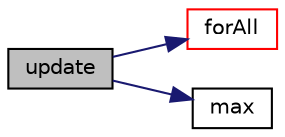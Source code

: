 digraph "update"
{
  bgcolor="transparent";
  edge [fontname="Helvetica",fontsize="10",labelfontname="Helvetica",labelfontsize="10"];
  node [fontname="Helvetica",fontsize="10",shape=record];
  rankdir="LR";
  Node61 [label="update",height=0.2,width=0.4,color="black", fillcolor="grey75", style="filled", fontcolor="black"];
  Node61 -> Node62 [color="midnightblue",fontsize="10",style="solid",fontname="Helvetica"];
  Node62 [label="forAll",height=0.2,width=0.4,color="red",URL="$a01697.html#a661071c857206cff08f25e78275fc863"];
  Node61 -> Node73 [color="midnightblue",fontsize="10",style="solid",fontname="Helvetica"];
  Node73 [label="max",height=0.2,width=0.4,color="black",URL="$a01745.html#af5beeb1c884e5015e07513b14742eddd"];
}
